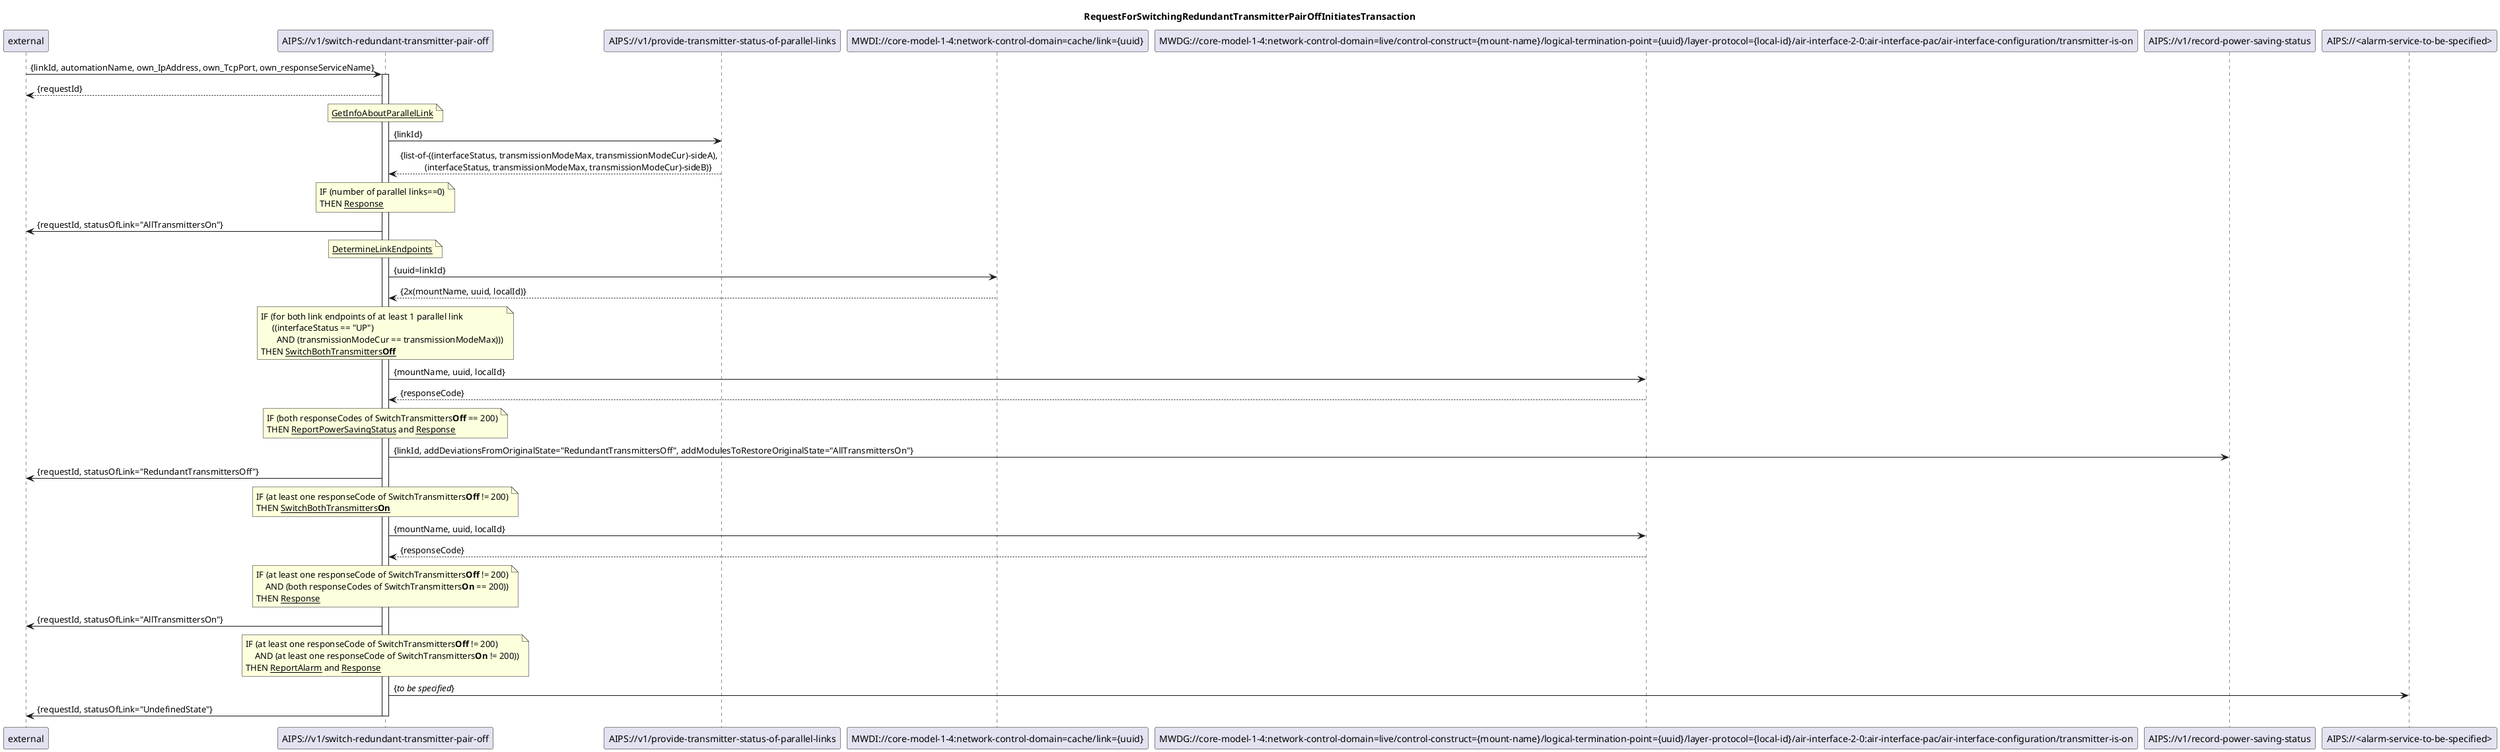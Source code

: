 @startuml 500_switchRedundantTransmitterPairOff
skinparam responseMessageBelowArrow true

title
RequestForSwitchingRedundantTransmitterPairOffInitiatesTransaction
end title

participant "external" as requestor
participant "AIPS://v1/switch-redundant-transmitter-pair-off" as rto
participant "AIPS://v1/provide-transmitter-status-of-parallel-links" as provideStatus
participant "MWDI://core-model-1-4:network-control-domain=cache/link={uuid}" as resolveAddress
participant "MWDG://core-model-1-4:network-control-domain=live/control-construct={mount-name}/logical-termination-point={uuid}/layer-protocol={local-id}/air-interface-2-0:air-interface-pac/air-interface-configuration/transmitter-is-on" as mwgw
participant "AIPS://v1/record-power-saving-status" as recordStatus
participant "AIPS://<alarm-service-to-be-specified>" as alarm

requestor -> rto: {linkId, automationName, own_IpAddress, own_TcpPort, own_responseServiceName}
activate rto
rto --> requestor: {requestId}

note over rto
  <u>GetInfoAboutParallelLink</u>
end note
rto -> provideStatus: {linkId}
provideStatus --> rto: {list-of-((interfaceStatus, transmissionModeMax, transmissionModeCur)-sideA),\n           (interfaceStatus, transmissionModeMax, transmissionModeCur)-sideB)}

note over rto
  IF (number of parallel links==0)
  THEN <u>Response</u>
end note
rto -> requestor: {requestId, statusOfLink="AllTransmittersOn"}

note over rto
  <u>DetermineLinkEndpoints</u>
end note
rto -> resolveAddress: {uuid=linkId}
resolveAddress --> rto: {2x(mountName, uuid, localId)}

note over rto
  IF (for both link endpoints of at least 1 parallel link
       ((interfaceStatus == "UP") 
         AND (transmissionModeCur == transmissionModeMax)))
  THEN <u>SwitchBothTransmitters<b>Off</b></u>
end note
rto -> mwgw: {mountName, uuid, localId}
mwgw --> rto: {responseCode}

note over rto
  IF (both responseCodes of SwitchTransmitters<b>Off</b> == 200)
  THEN <u>ReportPowerSavingStatus</u> and <u>Response</u>
end note 
rto -> recordStatus: {linkId, addDeviationsFromOriginalState="RedundantTransmittersOff", addModulesToRestoreOriginalState="AllTransmittersOn"}

rto -> requestor: {requestId, statusOfLink="RedundantTransmittersOff"}

note over rto
  IF (at least one responseCode of SwitchTransmitters<b>Off</b> != 200)
  THEN <u>SwitchBothTransmitters<b>On</b></u>
end note
rto -> mwgw: {mountName, uuid, localId}
mwgw --> rto: {responseCode}

note over rto
  IF (at least one responseCode of SwitchTransmitters<b>Off</b> != 200)
      AND (both responseCodes of SwitchTransmitters<b>On</b> == 200))
  THEN <u>Response</u>
end note

rto -> requestor: {requestId, statusOfLink="AllTransmittersOn"}

note over rto
  IF (at least one responseCode of SwitchTransmitters<b>Off</b> != 200)
      AND (at least one responseCode of SwitchTransmitters<b>On</b> != 200))
  THEN <u>ReportAlarm</u> and <u>Response</u>
end note 
rto -> alarm: {<i>to be specified</i>}

rto -> requestor: {requestId, statusOfLink="UndefinedState"}


deactivate rto 

@enduml